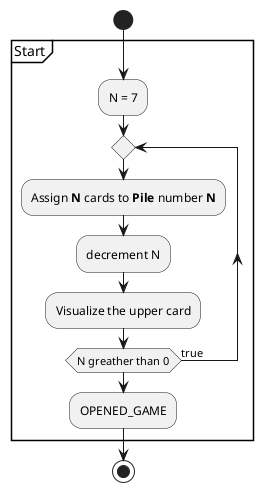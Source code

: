 @startuml
'https://plantuml.com/activity-diagram-beta

start

partition Start {

:N = 7;

repeat
      :Assign **N** cards to **Pile** number **N**;
      :decrement N;
      :Visualize the upper card;
repeat while (N greather than 0) is (true)

:OPENED_GAME;
}

stop

@enduml
